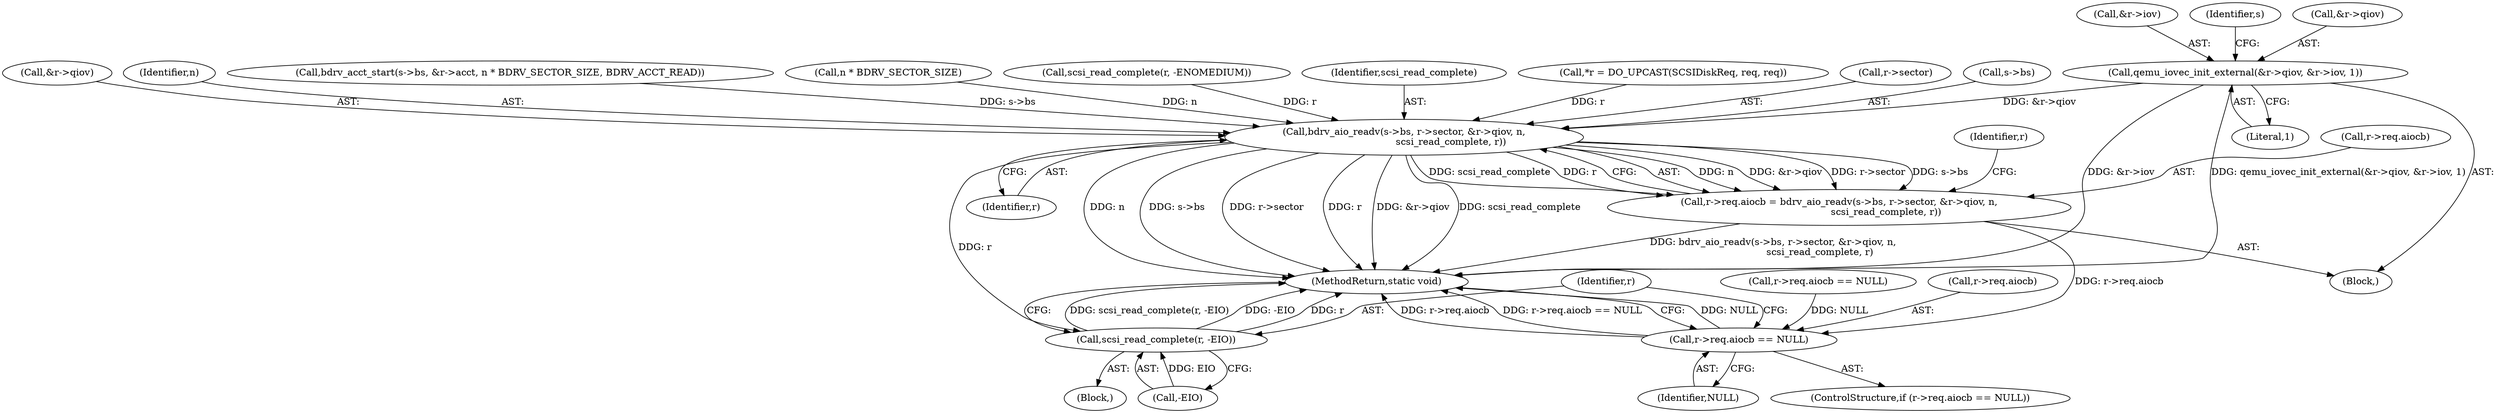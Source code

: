 digraph "0_qemu_103b40f51e4012b3b0ad20f615562a1806d7f49a_0@pointer" {
"1000236" [label="(Call,qemu_iovec_init_external(&r->qiov, &r->iov, 1))"];
"1000264" [label="(Call,bdrv_aio_readv(s->bs, r->sector, &r->qiov, n,\n                               scsi_read_complete, r))"];
"1000258" [label="(Call,r->req.aiocb = bdrv_aio_readv(s->bs, r->sector, &r->qiov, n,\n                               scsi_read_complete, r))"];
"1000279" [label="(Call,r->req.aiocb == NULL)"];
"1000287" [label="(Call,scsi_read_complete(r, -EIO))"];
"1000241" [label="(Call,&r->iov)"];
"1000223" [label="(Call,scsi_read_complete(r, -ENOMEDIUM))"];
"1000104" [label="(Block,)"];
"1000236" [label="(Call,qemu_iovec_init_external(&r->qiov, &r->iov, 1))"];
"1000278" [label="(ControlStructure,if (r->req.aiocb == NULL))"];
"1000277" [label="(Identifier,r)"];
"1000276" [label="(Identifier,scsi_read_complete)"];
"1000282" [label="(Identifier,r)"];
"1000288" [label="(Identifier,r)"];
"1000106" [label="(Call,*r = DO_UPCAST(SCSIDiskReq, req, req))"];
"1000291" [label="(MethodReturn,static void)"];
"1000177" [label="(Call,r->req.aiocb == NULL)"];
"1000268" [label="(Call,r->sector)"];
"1000245" [label="(Literal,1)"];
"1000265" [label="(Call,s->bs)"];
"1000248" [label="(Identifier,s)"];
"1000271" [label="(Call,&r->qiov)"];
"1000259" [label="(Call,r->req.aiocb)"];
"1000286" [label="(Block,)"];
"1000280" [label="(Call,r->req.aiocb)"];
"1000237" [label="(Call,&r->qiov)"];
"1000264" [label="(Call,bdrv_aio_readv(s->bs, r->sector, &r->qiov, n,\n                               scsi_read_complete, r))"];
"1000275" [label="(Identifier,n)"];
"1000285" [label="(Identifier,NULL)"];
"1000246" [label="(Call,bdrv_acct_start(s->bs, &r->acct, n * BDRV_SECTOR_SIZE, BDRV_ACCT_READ))"];
"1000254" [label="(Call,n * BDRV_SECTOR_SIZE)"];
"1000287" [label="(Call,scsi_read_complete(r, -EIO))"];
"1000258" [label="(Call,r->req.aiocb = bdrv_aio_readv(s->bs, r->sector, &r->qiov, n,\n                               scsi_read_complete, r))"];
"1000279" [label="(Call,r->req.aiocb == NULL)"];
"1000289" [label="(Call,-EIO)"];
"1000236" -> "1000104"  [label="AST: "];
"1000236" -> "1000245"  [label="CFG: "];
"1000237" -> "1000236"  [label="AST: "];
"1000241" -> "1000236"  [label="AST: "];
"1000245" -> "1000236"  [label="AST: "];
"1000248" -> "1000236"  [label="CFG: "];
"1000236" -> "1000291"  [label="DDG: qemu_iovec_init_external(&r->qiov, &r->iov, 1)"];
"1000236" -> "1000291"  [label="DDG: &r->iov"];
"1000236" -> "1000264"  [label="DDG: &r->qiov"];
"1000264" -> "1000258"  [label="AST: "];
"1000264" -> "1000277"  [label="CFG: "];
"1000265" -> "1000264"  [label="AST: "];
"1000268" -> "1000264"  [label="AST: "];
"1000271" -> "1000264"  [label="AST: "];
"1000275" -> "1000264"  [label="AST: "];
"1000276" -> "1000264"  [label="AST: "];
"1000277" -> "1000264"  [label="AST: "];
"1000258" -> "1000264"  [label="CFG: "];
"1000264" -> "1000291"  [label="DDG: scsi_read_complete"];
"1000264" -> "1000291"  [label="DDG: n"];
"1000264" -> "1000291"  [label="DDG: s->bs"];
"1000264" -> "1000291"  [label="DDG: r->sector"];
"1000264" -> "1000291"  [label="DDG: r"];
"1000264" -> "1000291"  [label="DDG: &r->qiov"];
"1000264" -> "1000258"  [label="DDG: n"];
"1000264" -> "1000258"  [label="DDG: &r->qiov"];
"1000264" -> "1000258"  [label="DDG: r->sector"];
"1000264" -> "1000258"  [label="DDG: s->bs"];
"1000264" -> "1000258"  [label="DDG: scsi_read_complete"];
"1000264" -> "1000258"  [label="DDG: r"];
"1000246" -> "1000264"  [label="DDG: s->bs"];
"1000254" -> "1000264"  [label="DDG: n"];
"1000106" -> "1000264"  [label="DDG: r"];
"1000223" -> "1000264"  [label="DDG: r"];
"1000264" -> "1000287"  [label="DDG: r"];
"1000258" -> "1000104"  [label="AST: "];
"1000259" -> "1000258"  [label="AST: "];
"1000282" -> "1000258"  [label="CFG: "];
"1000258" -> "1000291"  [label="DDG: bdrv_aio_readv(s->bs, r->sector, &r->qiov, n,\n                               scsi_read_complete, r)"];
"1000258" -> "1000279"  [label="DDG: r->req.aiocb"];
"1000279" -> "1000278"  [label="AST: "];
"1000279" -> "1000285"  [label="CFG: "];
"1000280" -> "1000279"  [label="AST: "];
"1000285" -> "1000279"  [label="AST: "];
"1000288" -> "1000279"  [label="CFG: "];
"1000291" -> "1000279"  [label="CFG: "];
"1000279" -> "1000291"  [label="DDG: NULL"];
"1000279" -> "1000291"  [label="DDG: r->req.aiocb"];
"1000279" -> "1000291"  [label="DDG: r->req.aiocb == NULL"];
"1000177" -> "1000279"  [label="DDG: NULL"];
"1000287" -> "1000286"  [label="AST: "];
"1000287" -> "1000289"  [label="CFG: "];
"1000288" -> "1000287"  [label="AST: "];
"1000289" -> "1000287"  [label="AST: "];
"1000291" -> "1000287"  [label="CFG: "];
"1000287" -> "1000291"  [label="DDG: scsi_read_complete(r, -EIO)"];
"1000287" -> "1000291"  [label="DDG: -EIO"];
"1000287" -> "1000291"  [label="DDG: r"];
"1000289" -> "1000287"  [label="DDG: EIO"];
}

